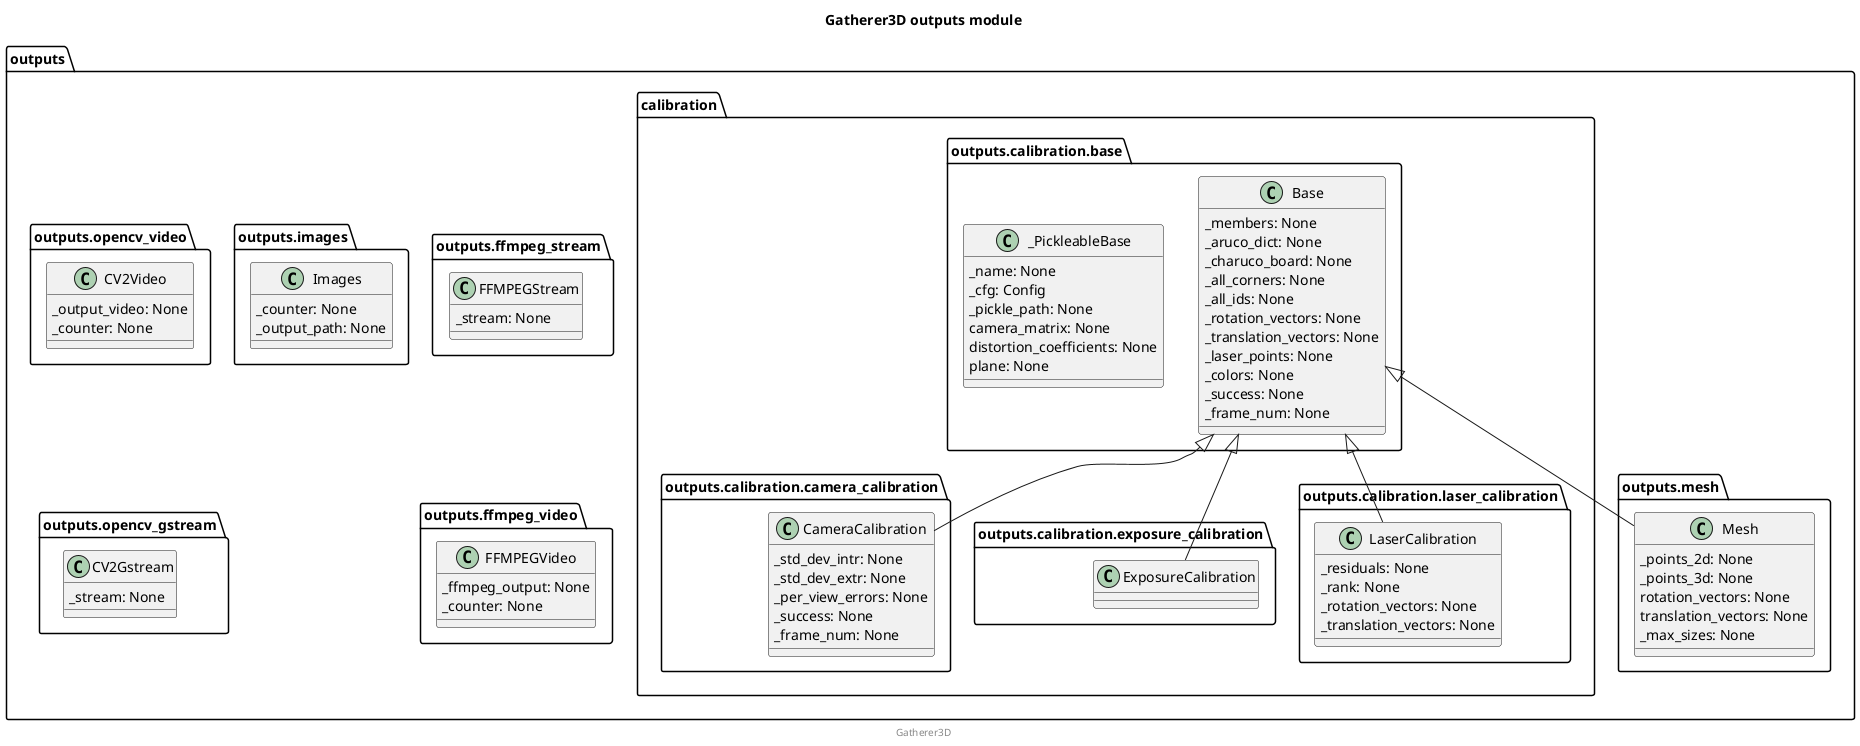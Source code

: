 @startuml Gatherer3D outputs module

title **Gatherer3D outputs module**

namespace outputs {
    namespace calibration {
        namespace base {}
        namespace camera_calibration {}
        namespace exposure_calibration {}
        namespace laser_calibration {}
    }
    namespace ffmpeg_stream {}
    namespace ffmpeg_video {}
    namespace images {}
    namespace mesh {}
    namespace opencv_gstream {}
    namespace opencv_video {}
}
class outputs.calibration.base.Base {
    _members: None
    _aruco_dict: None
    _charuco_board: None
    _all_corners: None
    _all_ids: None
    _rotation_vectors: None
    _translation_vectors: None
    _laser_points: None
    _colors: None
    _success: None
    _frame_num: None
}
class outputs.calibration.base._PickleableBase {
    _name: None
    _cfg: Config
    _pickle_path: None
    camera_matrix: None
    distortion_coefficients: None
    plane: None
}
class outputs.calibration.camera_calibration.CameraCalibration {
    _std_dev_intr: None
    _std_dev_extr: None
    _per_view_errors: None
    _success: None
    _frame_num: None
}
class outputs.calibration.exposure_calibration.ExposureCalibration {
}
class outputs.calibration.laser_calibration.LaserCalibration {
    _residuals: None
    _rank: None
    _rotation_vectors: None
    _translation_vectors: None
}
class outputs.ffmpeg_stream.FFMPEGStream {
    _stream: None
}
class outputs.ffmpeg_video.FFMPEGVideo {
    _ffmpeg_output: None
    _counter: None
}
class outputs.images.Images {
    _counter: None
    _output_path: None
}
class outputs.mesh.Mesh {
    _points_2d: None
    _points_3d: None
    rotation_vectors: None
    translation_vectors: None
    _max_sizes: None
}
class outputs.opencv_gstream.CV2Gstream {
    _stream: None
}
class outputs.opencv_video.CV2Video {
    _output_video: None
    _counter: None
}

outputs.opencv_video.CV2Video -[hidden]- outputs.opencv_gstream.CV2Gstream
outputs.ffmpeg_stream.FFMPEGStream -[hidden]- outputs.ffmpeg_video.FFMPEGVideo

outputs.calibration.base.Base <|-- outputs.calibration.camera_calibration.CameraCalibration
outputs.calibration.base.Base <|-- outputs.calibration.exposure_calibration.ExposureCalibration
outputs.calibration.base.Base <|-- outputs.calibration.laser_calibration.LaserCalibration
outputs.calibration.base.Base <|-- outputs.mesh.Mesh
footer Gatherer3D
@enduml

